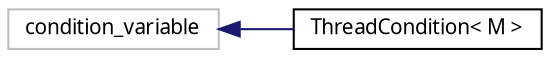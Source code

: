 digraph "Grafische Darstellung der Klassenhierarchie"
{
  edge [fontname="Sans",fontsize="10",labelfontname="Sans",labelfontsize="10"];
  node [fontname="Sans",fontsize="10",shape=record];
  rankdir="LR";
  Node375 [label="condition_variable",height=0.2,width=0.4,color="grey75", fillcolor="white", style="filled"];
  Node375 -> Node0 [dir="back",color="midnightblue",fontsize="10",style="solid",fontname="Sans"];
  Node0 [label="ThreadCondition\< M \>",height=0.2,width=0.4,color="black", fillcolor="white", style="filled",URL="$d3/d55/classThreadCondition.html"];
}
